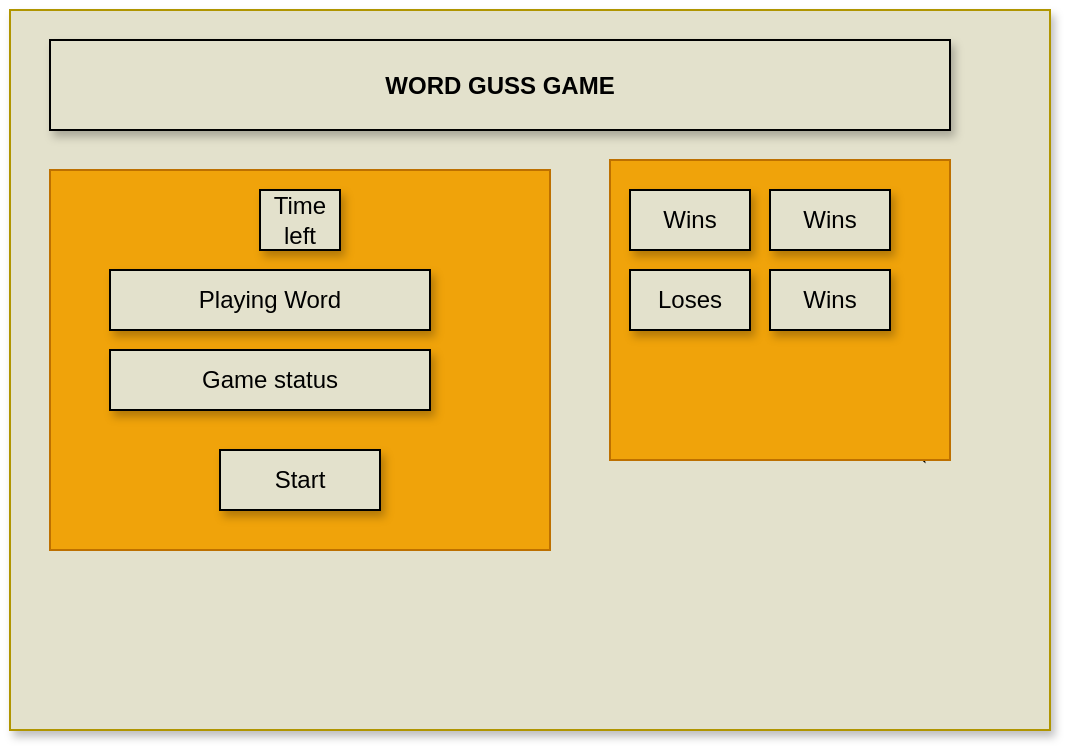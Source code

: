 <mxfile>
    <diagram id="u09Tf-ke6NhbZIgKcGnz" name="Page-1">
        <mxGraphModel dx="499" dy="1817" grid="1" gridSize="10" guides="1" tooltips="1" connect="1" arrows="1" fold="1" page="1" pageScale="1" pageWidth="850" pageHeight="1100" math="0" shadow="0">
            <root>
                <mxCell id="0"/>
                <mxCell id="1" parent="0"/>
                <mxCell id="6" value="" style="whiteSpace=wrap;html=1;fillColor=#E3E1CC;shadow=1;fontColor=#000000;strokeColor=#B09500;" parent="1" vertex="1">
                    <mxGeometry x="10" y="-30" width="520" height="360" as="geometry"/>
                </mxCell>
                <mxCell id="2" value="" style="whiteSpace=wrap;html=1;fillColor=#f0a30a;fontColor=#000000;strokeColor=#BD7000;" parent="1" vertex="1">
                    <mxGeometry x="30" y="50" width="250" height="190" as="geometry"/>
                </mxCell>
                <mxCell id="5" style="edgeStyle=none;html=1;exitX=1;exitY=1;exitDx=0;exitDy=0;" parent="1" source="4" edge="1">
                    <mxGeometry relative="1" as="geometry">
                        <mxPoint x="460" y="190" as="targetPoint"/>
                    </mxGeometry>
                </mxCell>
                <mxCell id="4" value="" style="whiteSpace=wrap;html=1;fillColor=#f0a30a;fontColor=#000000;strokeColor=#BD7000;" parent="1" vertex="1">
                    <mxGeometry x="310" y="45" width="170" height="150" as="geometry"/>
                </mxCell>
                <mxCell id="7" value="WORD GUSS GAME" style="whiteSpace=wrap;html=1;shadow=1;fillColor=#E3E1CC;fontStyle=1;fontColor=#000000;" vertex="1" parent="1">
                    <mxGeometry x="30" y="-15" width="450" height="45" as="geometry"/>
                </mxCell>
                <mxCell id="8" value="Playing Word" style="whiteSpace=wrap;html=1;shadow=1;fontColor=#000000;fillColor=#E3E1CC;" vertex="1" parent="1">
                    <mxGeometry x="60" y="100" width="160" height="30" as="geometry"/>
                </mxCell>
                <mxCell id="9" value="Start" style="whiteSpace=wrap;html=1;shadow=1;fontColor=#000000;fillColor=#E3E1CC;" vertex="1" parent="1">
                    <mxGeometry x="115" y="190" width="80" height="30" as="geometry"/>
                </mxCell>
                <mxCell id="10" value="Time left" style="whiteSpace=wrap;html=1;shadow=1;fontColor=#000000;fillColor=#E3E1CC;" vertex="1" parent="1">
                    <mxGeometry x="135" y="60" width="40" height="30" as="geometry"/>
                </mxCell>
                <mxCell id="11" value="Game status" style="whiteSpace=wrap;html=1;shadow=1;fontColor=#000000;fillColor=#E3E1CC;" vertex="1" parent="1">
                    <mxGeometry x="60" y="140" width="160" height="30" as="geometry"/>
                </mxCell>
                <mxCell id="12" value="Wins" style="whiteSpace=wrap;html=1;shadow=1;fontColor=#000000;fillColor=#E3E1CC;" vertex="1" parent="1">
                    <mxGeometry x="320" y="60" width="60" height="30" as="geometry"/>
                </mxCell>
                <mxCell id="13" value="Wins" style="whiteSpace=wrap;html=1;shadow=1;fontColor=#000000;fillColor=#E3E1CC;" vertex="1" parent="1">
                    <mxGeometry x="390" y="60" width="60" height="30" as="geometry"/>
                </mxCell>
                <mxCell id="14" value="Loses" style="whiteSpace=wrap;html=1;shadow=1;fontColor=#000000;fillColor=#E3E1CC;" vertex="1" parent="1">
                    <mxGeometry x="320" y="100" width="60" height="30" as="geometry"/>
                </mxCell>
                <mxCell id="15" value="Wins" style="whiteSpace=wrap;html=1;shadow=1;fontColor=#000000;fillColor=#E3E1CC;" vertex="1" parent="1">
                    <mxGeometry x="390" y="100" width="60" height="30" as="geometry"/>
                </mxCell>
            </root>
        </mxGraphModel>
    </diagram>
</mxfile>